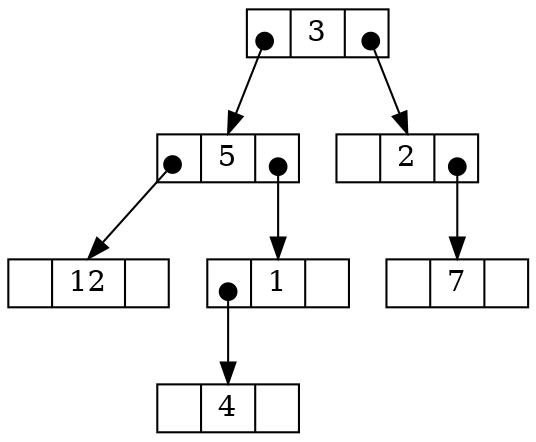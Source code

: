 digraph tree {
  splines=false
  node [shape=record,height=.1]
  edge [tailclip=false, arrowtail=dot, dir=both];

  n0x559193a462a0 [label="<left> | <value> 3 | <right>"];
  n0x559193a462a0:left:c -> n0x559193a462c0:value;
  n0x559193a462c0 [label="<left> | <value> 5 | <right>"];
  n0x559193a462c0:left:c -> n0x559193a462e0:value;
  n0x559193a462e0 [label="<left> | <value> 12 | <right>"];
  n0x559193a462c0:right:c -> n0x559193a46300:value;
  n0x559193a46300 [label="<left> | <value> 1 | <right>"];
  n0x559193a46300:left:c -> n0x559193a46320:value;
  n0x559193a46320 [label="<left> | <value> 4 | <right>"];
  n0x559193a462a0:right:c -> n0x559193a46340:value;
  n0x559193a46340 [label="<left> | <value> 2 | <right>"];
  n0x559193a46340:right:c -> n0x559193a46360:value;
  n0x559193a46360 [label="<left> | <value> 7 | <right>"];

}
